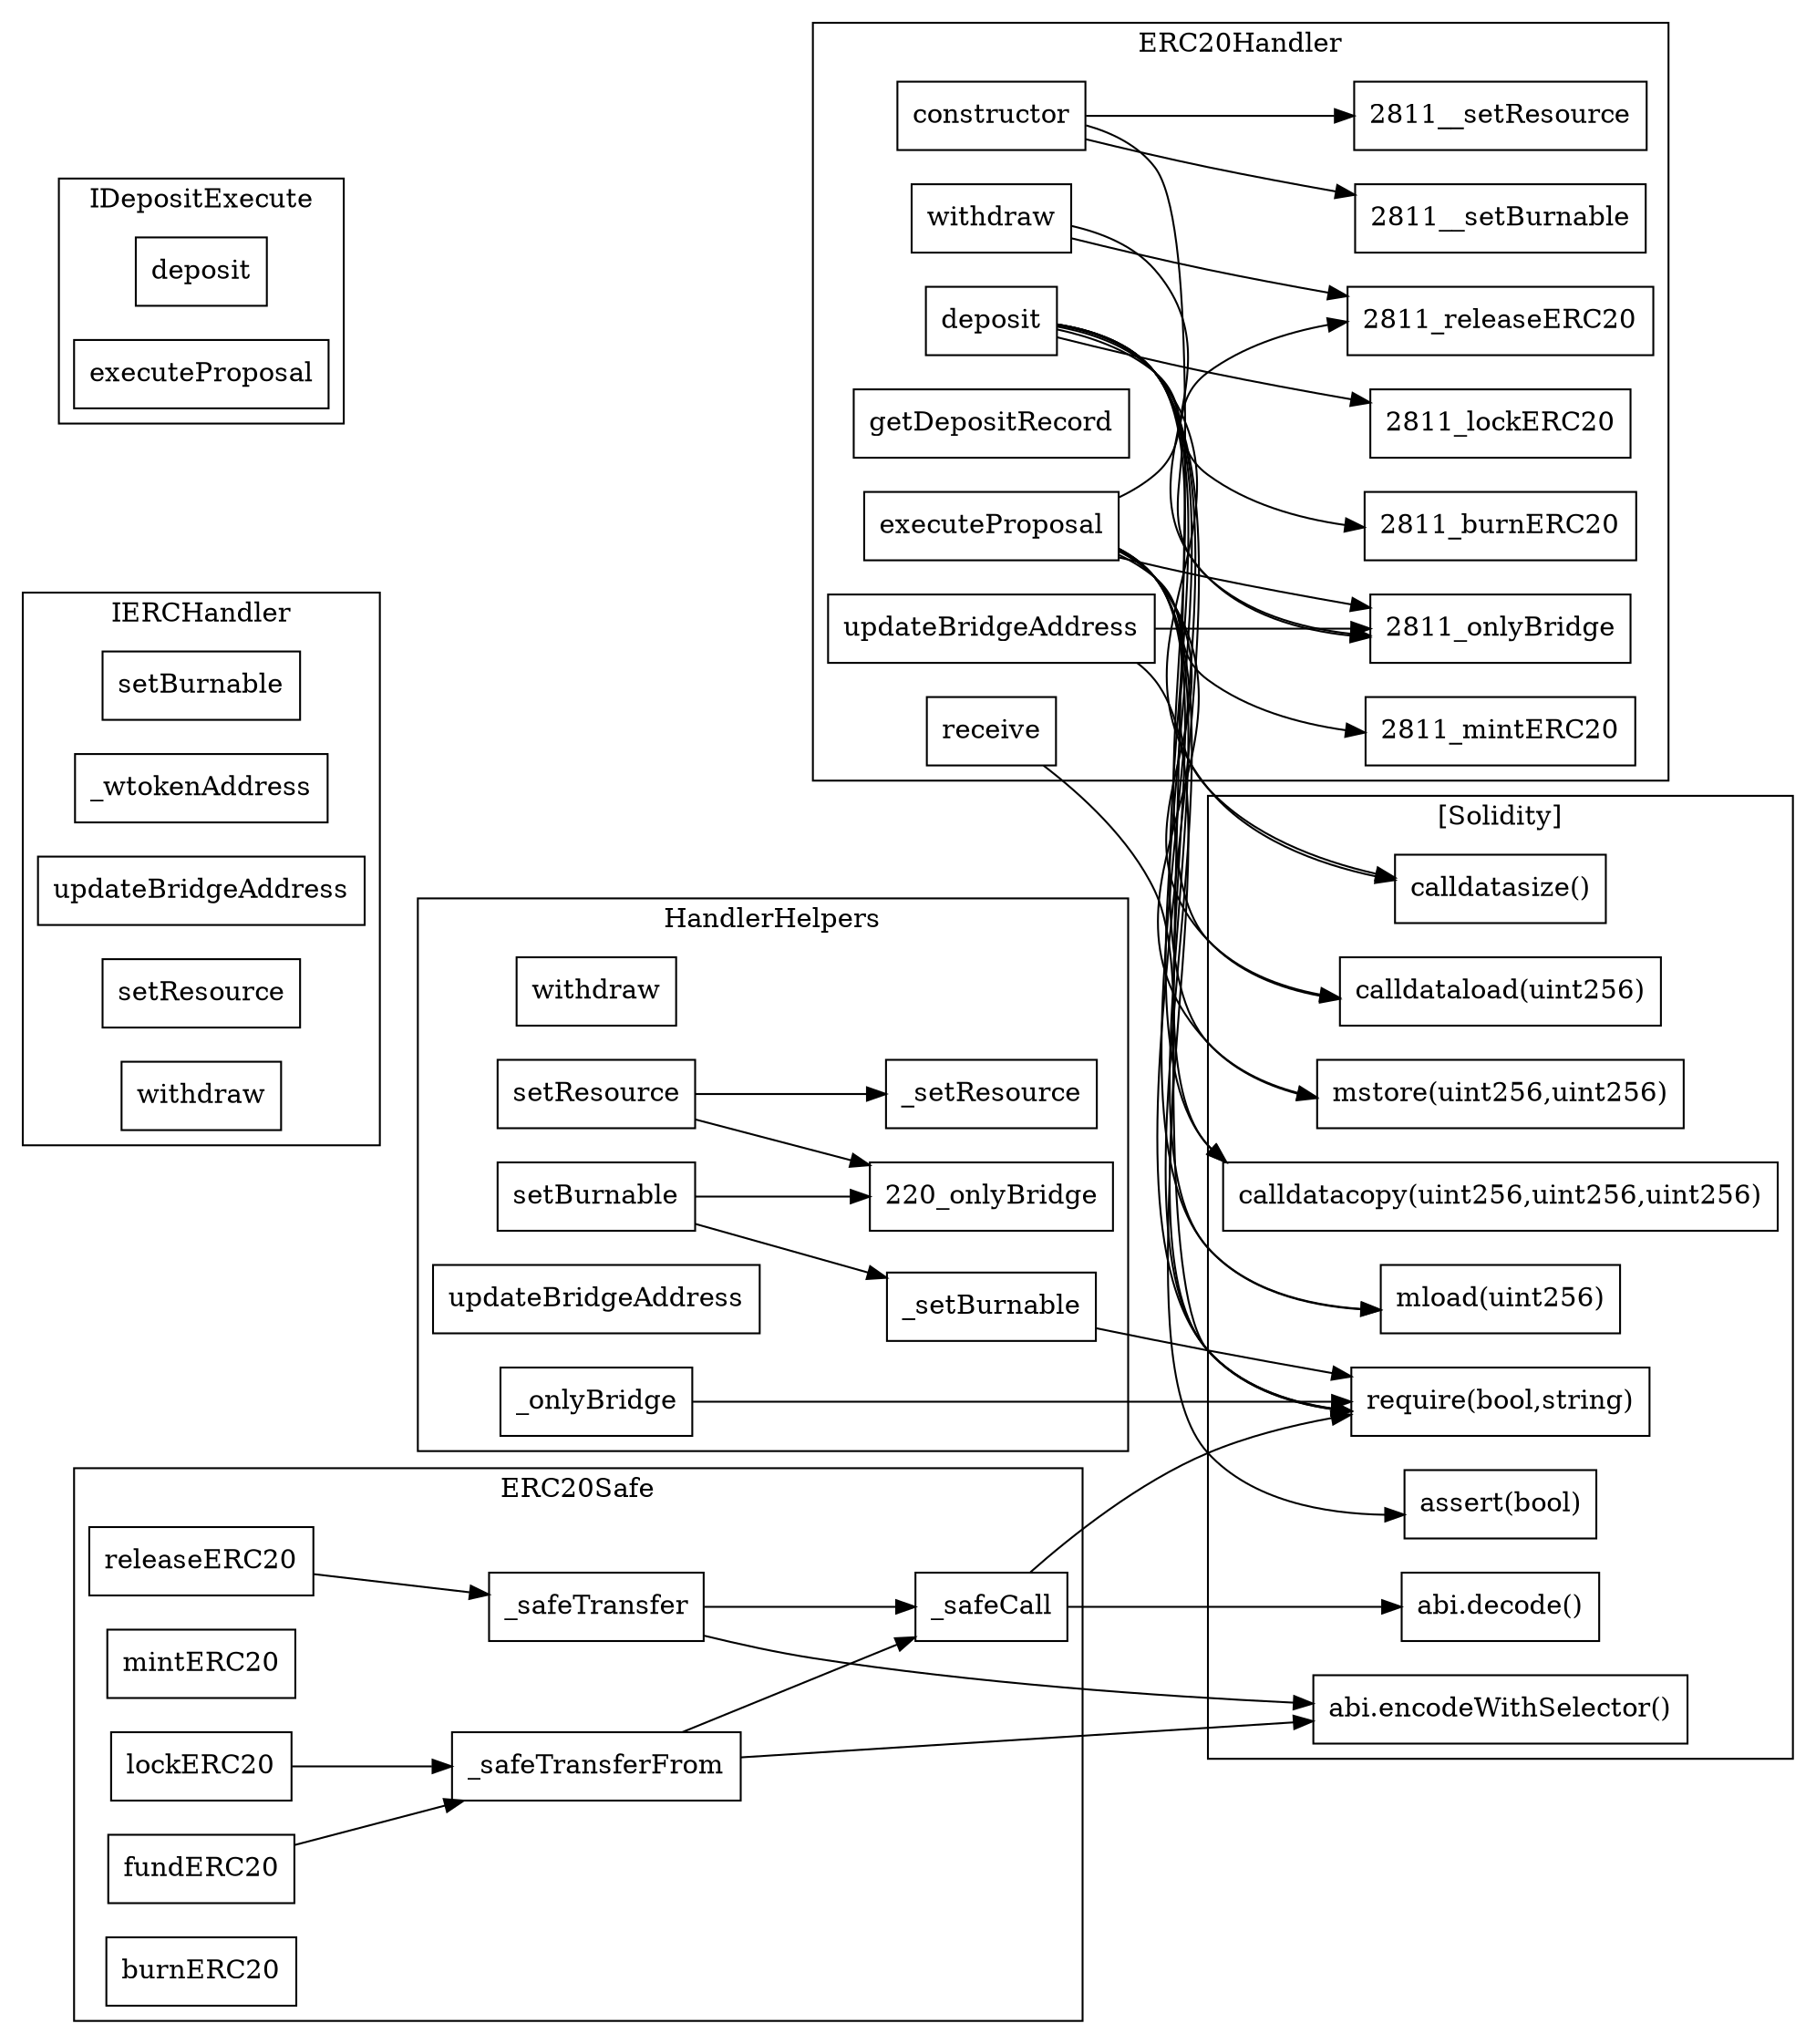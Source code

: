 strict digraph {
rankdir="LR"
node [shape=box]
subgraph cluster_2253_ERC20Safe {
label = "ERC20Safe"
"2253__safeTransfer" [label="_safeTransfer"]
"2253_lockERC20" [label="lockERC20"]
"2253_mintERC20" [label="mintERC20"]
"2253_fundERC20" [label="fundERC20"]
"2253__safeTransferFrom" [label="_safeTransferFrom"]
"2253_releaseERC20" [label="releaseERC20"]
"2253_burnERC20" [label="burnERC20"]
"2253__safeCall" [label="_safeCall"]
"2253__safeTransfer" -> "2253__safeCall"
"2253_lockERC20" -> "2253__safeTransferFrom"
"2253_releaseERC20" -> "2253__safeTransfer"
"2253__safeTransferFrom" -> "2253__safeCall"
"2253_fundERC20" -> "2253__safeTransferFrom"
}subgraph cluster_81_IERCHandler {
label = "IERCHandler"
"81_setBurnable" [label="setBurnable"]
"81__wtokenAddress" [label="_wtokenAddress"]
"81_updateBridgeAddress" [label="updateBridgeAddress"]
"81_setResource" [label="setResource"]
"81_withdraw" [label="withdraw"]
}subgraph cluster_26_IDepositExecute {
label = "IDepositExecute"
"26_deposit" [label="deposit"]
"26_executeProposal" [label="executeProposal"]
}subgraph cluster_2811_ERC20Handler {
label = "ERC20Handler"
"2811_constructor" [label="constructor"]
"2811_updateBridgeAddress" [label="updateBridgeAddress"]
"2811_deposit" [label="deposit"]
"2811_getDepositRecord" [label="getDepositRecord"]
"2811_executeProposal" [label="executeProposal"]
"2811_receive" [label="receive"]
"2811_withdraw" [label="withdraw"]
"2811_constructor" -> "2811__setResource"
"2811_executeProposal" -> "2811_releaseERC20"
"2811_deposit" -> "2811_onlyBridge"
"2811_executeProposal" -> "2811_onlyBridge"
"2811_executeProposal" -> "2811_mintERC20"
"2811_withdraw" -> "2811_releaseERC20"
"2811_deposit" -> "2811_lockERC20"
"2811_deposit" -> "2811_burnERC20"
"2811_updateBridgeAddress" -> "2811_onlyBridge"
"2811_withdraw" -> "2811_onlyBridge"
"2811_constructor" -> "2811__setBurnable"
}subgraph cluster_220_HandlerHelpers {
label = "HandlerHelpers"
"220_withdraw" [label="withdraw"]
"220__setResource" [label="_setResource"]
"220_setResource" [label="setResource"]
"220_setBurnable" [label="setBurnable"]
"220_updateBridgeAddress" [label="updateBridgeAddress"]
"220__setBurnable" [label="_setBurnable"]
"220__onlyBridge" [label="_onlyBridge"]
"220_setBurnable" -> "220_onlyBridge"
"220_setResource" -> "220__setResource"
"220_setResource" -> "220_onlyBridge"
"220_setBurnable" -> "220__setBurnable"
}subgraph cluster_solidity {
label = "[Solidity]"
"calldatasize()" 
"abi.decode()" 
"calldataload(uint256)" 
"abi.encodeWithSelector()" 
"mstore(uint256,uint256)" 
"calldatacopy(uint256,uint256,uint256)" 
"assert(bool)" 
"mload(uint256)" 
"require(bool,string)" 
"2811_deposit" -> "calldataload(uint256)"
"2811_receive" -> "assert(bool)"
"2811_executeProposal" -> "require(bool,string)"
"2811_updateBridgeAddress" -> "require(bool,string)"
"2811_deposit" -> "calldatacopy(uint256,uint256,uint256)"
"2811_executeProposal" -> "mload(uint256)"
"2253__safeTransferFrom" -> "abi.encodeWithSelector()"
"2811_deposit" -> "calldatasize()"
"2811_deposit" -> "mstore(uint256,uint256)"
"220__setBurnable" -> "require(bool,string)"
"2811_executeProposal" -> "calldatasize()"
"2811_executeProposal" -> "calldatacopy(uint256,uint256,uint256)"
"2253__safeCall" -> "abi.decode()"
"220__onlyBridge" -> "require(bool,string)"
"2253__safeCall" -> "require(bool,string)"
"2811_executeProposal" -> "mstore(uint256,uint256)"
"2811_constructor" -> "require(bool,string)"
"2811_deposit" -> "require(bool,string)"
"2811_executeProposal" -> "calldataload(uint256)"
"2253__safeTransfer" -> "abi.encodeWithSelector()"
"2811_deposit" -> "mload(uint256)"
}
}
